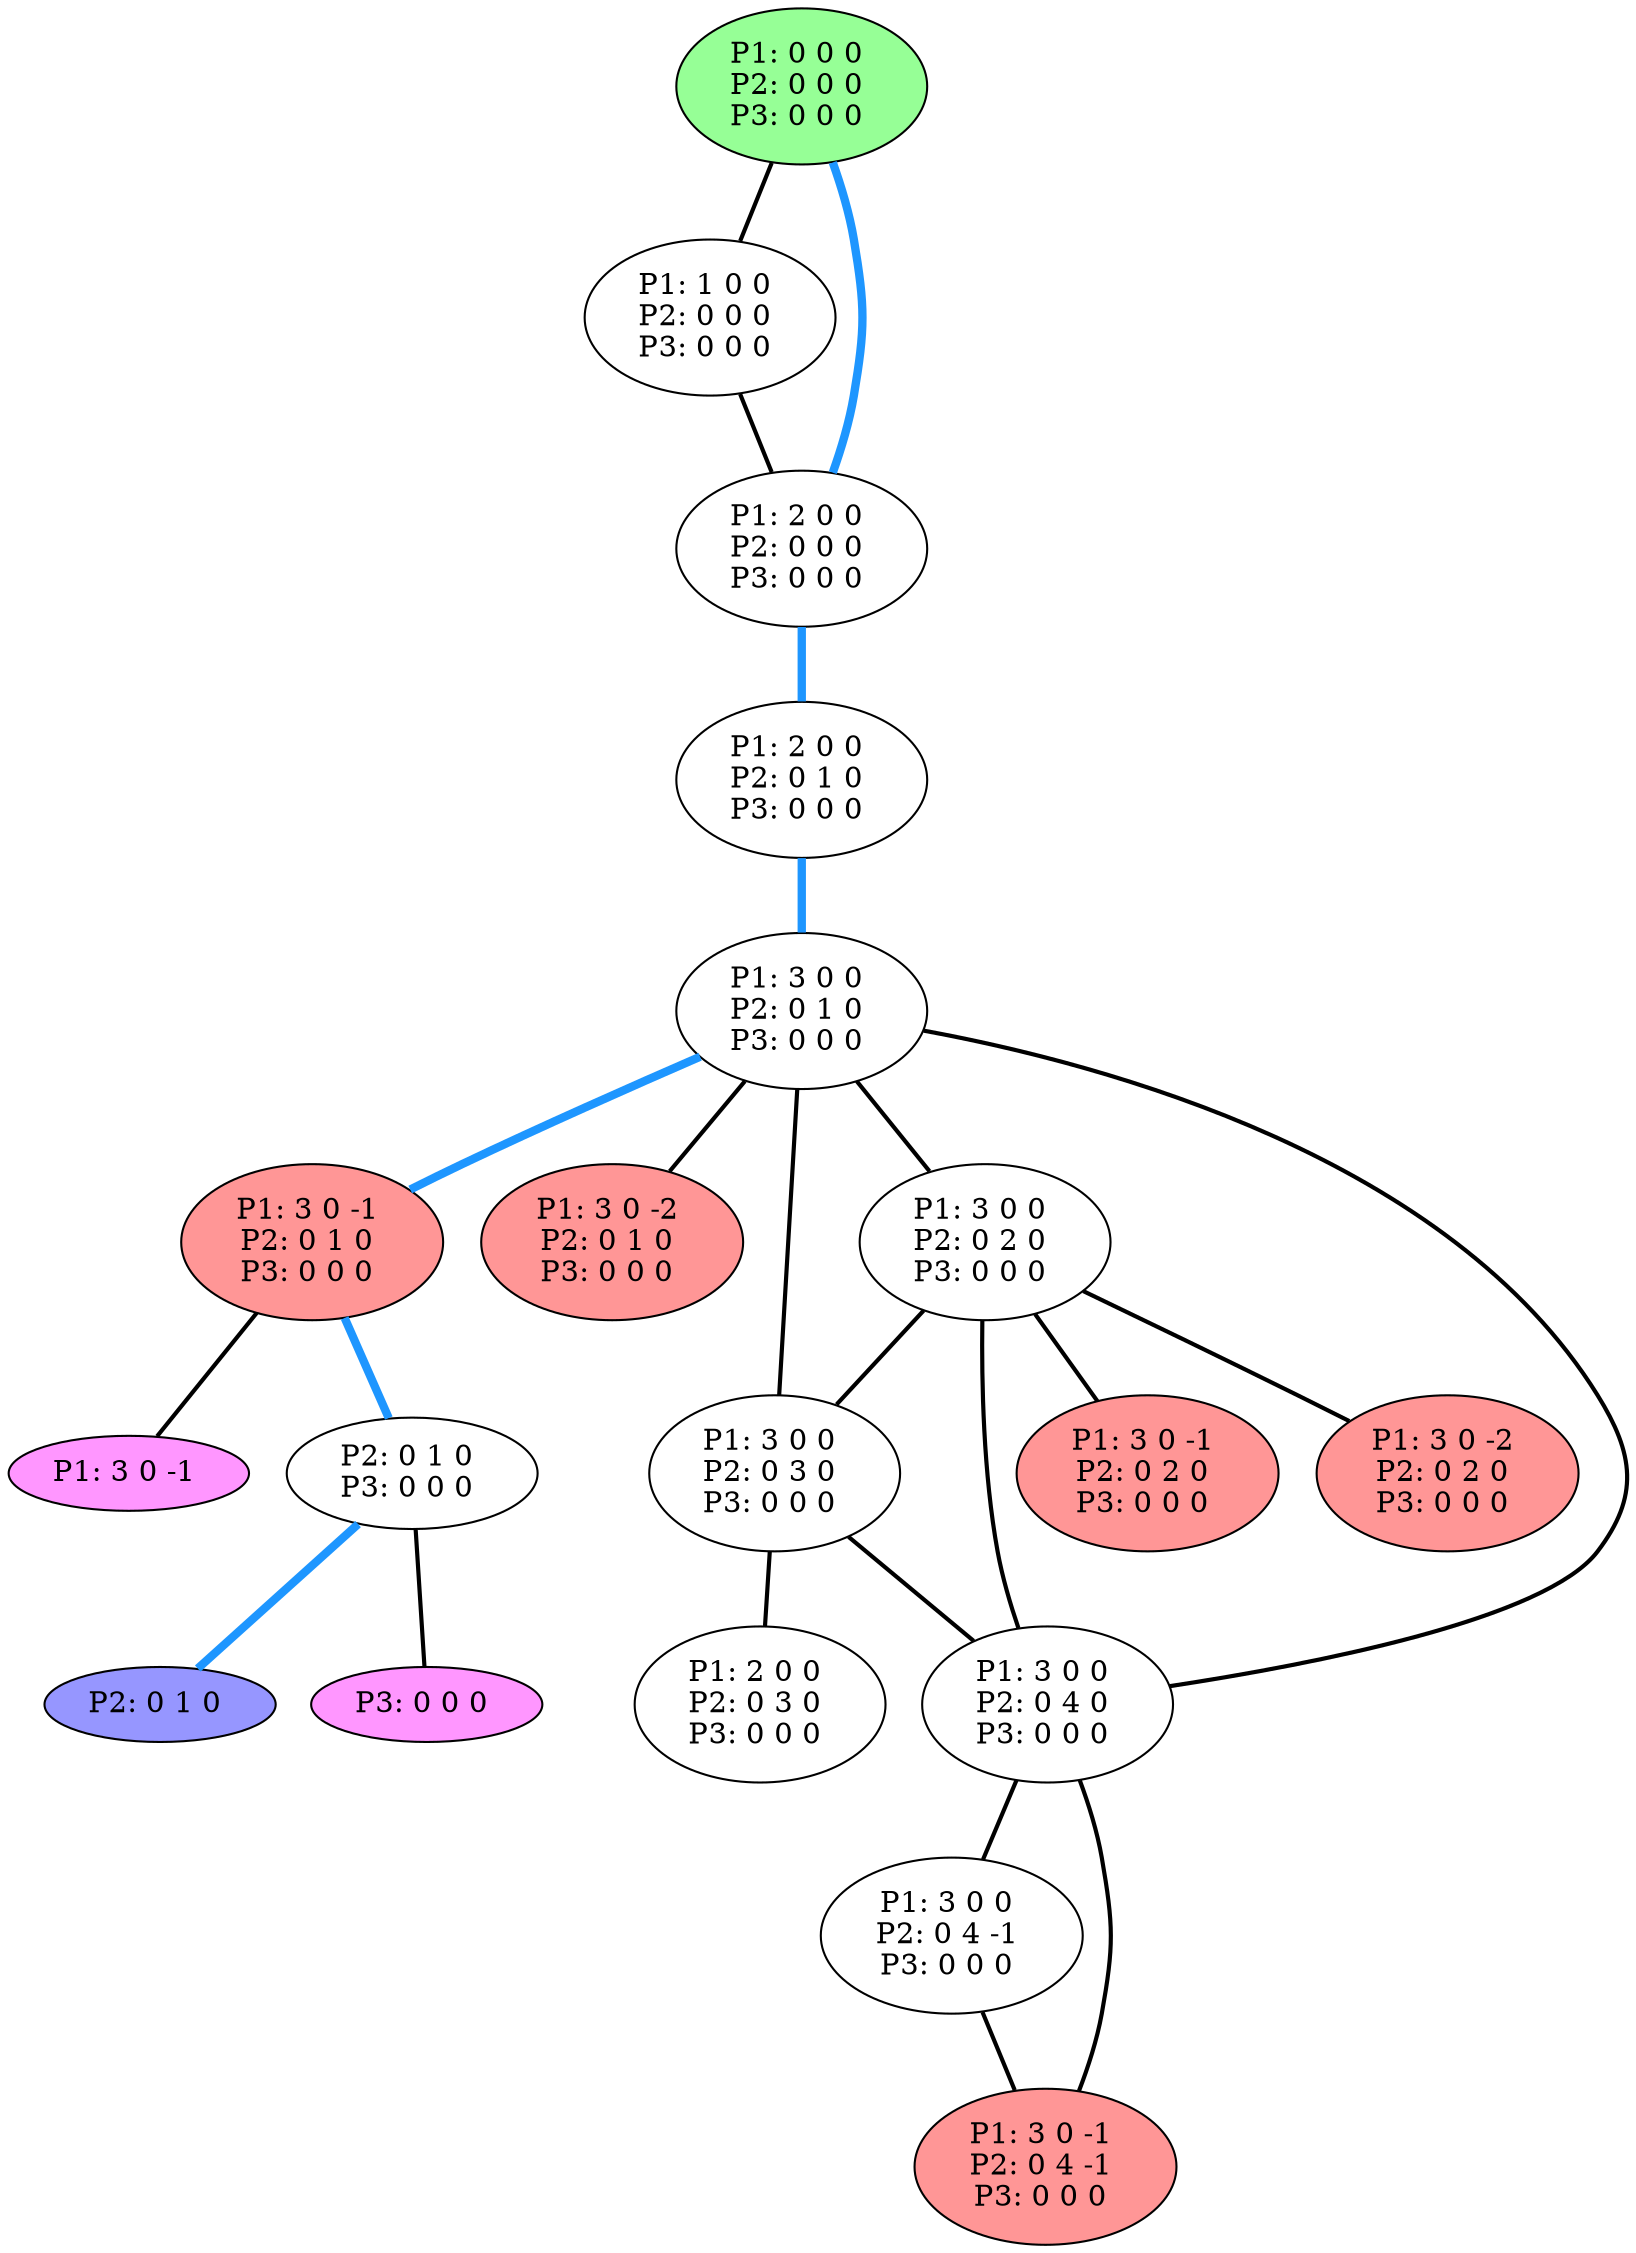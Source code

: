 graph G {
color = "black"
0 [label = "P1: 0 0 0 
P2: 0 0 0 
P3: 0 0 0 
",  style="filled", fillcolor = "#96FF96"];
1 [label = "P1: 1 0 0 
P2: 0 0 0 
P3: 0 0 0 
"];
2 [label = "P1: 2 0 0 
P2: 0 0 0 
P3: 0 0 0 
"];
3 [label = "P1: 2 0 0 
P2: 0 1 0 
P3: 0 0 0 
"];
4 [label = "P1: 3 0 0 
P2: 0 1 0 
P3: 0 0 0 
"];
5 [label = "P1: 3 0 -1 
P2: 0 1 0 
P3: 0 0 0 
",  style="filled", fillcolor = "#FF9696"];
6 [label = "P1: 3 0 -2 
P2: 0 1 0 
P3: 0 0 0 
",  style="filled", fillcolor = "#FF9696"];
7 [label = "P1: 3 0 0 
P2: 0 2 0 
P3: 0 0 0 
"];
8 [label = "P1: 3 0 0 
P2: 0 3 0 
P3: 0 0 0 
"];
9 [label = "P1: 3 0 0 
P2: 0 4 0 
P3: 0 0 0 
"];
10 [label = "P1: 3 0 -1 
P2: 0 2 0 
P3: 0 0 0 
",  style="filled", fillcolor = "#FF9696"];
11 [label = "P1: 3 0 -2 
P2: 0 2 0 
P3: 0 0 0 
",  style="filled", fillcolor = "#FF9696"];
12 [label = "P1: 2 0 0 
P2: 0 3 0 
P3: 0 0 0 
"];
13 [label = "P1: 3 0 0 
P2: 0 4 -1 
P3: 0 0 0 
"];
14 [label = "P1: 3 0 -1 
P2: 0 4 -1 
P3: 0 0 0 
",  style="filled", fillcolor = "#FF9696"];
15 [label = "P1: 3 0 -1 
",  style="filled", fillcolor = "#FF96FF"];
16 [label = "P2: 0 1 0 
P3: 0 0 0 
"];
17 [label = "P2: 0 1 0 
", style="filled", fillcolor = "#9696FF"];
18 [label = "P3: 0 0 0 
",  style="filled", fillcolor = "#FF96FF"];
edge [style=bold];
0 -- 1 [color=black];
0 -- 2 [color="#1E96FF", penwidth=4.0];

1 -- 2 [color=black];

2 -- 3 [color="#1E96FF", penwidth=4.0];

3 -- 4 [color="#1E96FF", penwidth=4.0];

4 -- 5 [color="#1E96FF", penwidth=4.0];
4 -- 6 [color=black];
4 -- 7 [color=black];
4 -- 8 [color=black];
4 -- 9 [color=black];

5 -- 16 [color="#1E96FF", penwidth=4.0];
5 -- 15 [color=black];


7 -- 10 [color=black];
7 -- 11 [color=black];
7 -- 8 [color=black];
7 -- 9 [color=black];

8 -- 12 [color=black];
8 -- 9 [color=black];

9 -- 13 [color=black];
9 -- 14 [color=black];




13 -- 14 [color=black];


16 -- 18 [color=black];
16 -- 17 [color="#1E96FF", penwidth=4.0];

}
